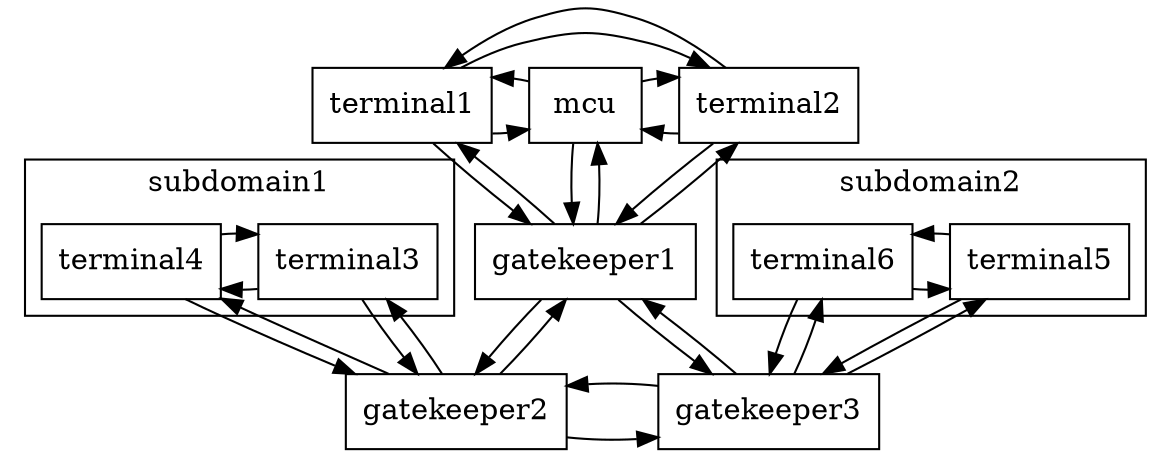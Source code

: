 digraph g{
  node [shape=box];

  {rank=same; terminal1 mcu terminal2}

  terminal1 -> terminal2 -> terminal1
  terminal1 -> mcu -> terminal1
  terminal1 -> gatekeeper1 -> terminal1
  terminal2 -> mcu -> terminal2
  terminal2 -> gatekeeper1 -> terminal2
  mcu -> gatekeeper1 -> mcu
  
  subgraph cluster1 {
    label="subdomain1";
    gatekeeper2
    terminal3 -> gatekeeper2 -> terminal3
    terminal4 -> gatekeeper2 -> terminal4
    terminal3 -> terminal4 -> terminal3
    {rank=same; terminal3 terminal4}
  }

  subgraph cluster2 {
    label="subdomain2";
    gatekeeper3
    terminal5 -> gatekeeper3 -> terminal5
    terminal6 -> gatekeeper3 -> terminal6
    terminal6 -> terminal5 -> terminal6
    {rank=same; terminal5 terminal6}
  }

  {rank=same; gatekeeper2 gatekeeper3}

  gatekeeper1 -> gatekeeper2 -> gatekeeper1
  gatekeeper1 -> gatekeeper3 -> gatekeeper1
  gatekeeper2 -> gatekeeper3 -> gatekeeper2
}


